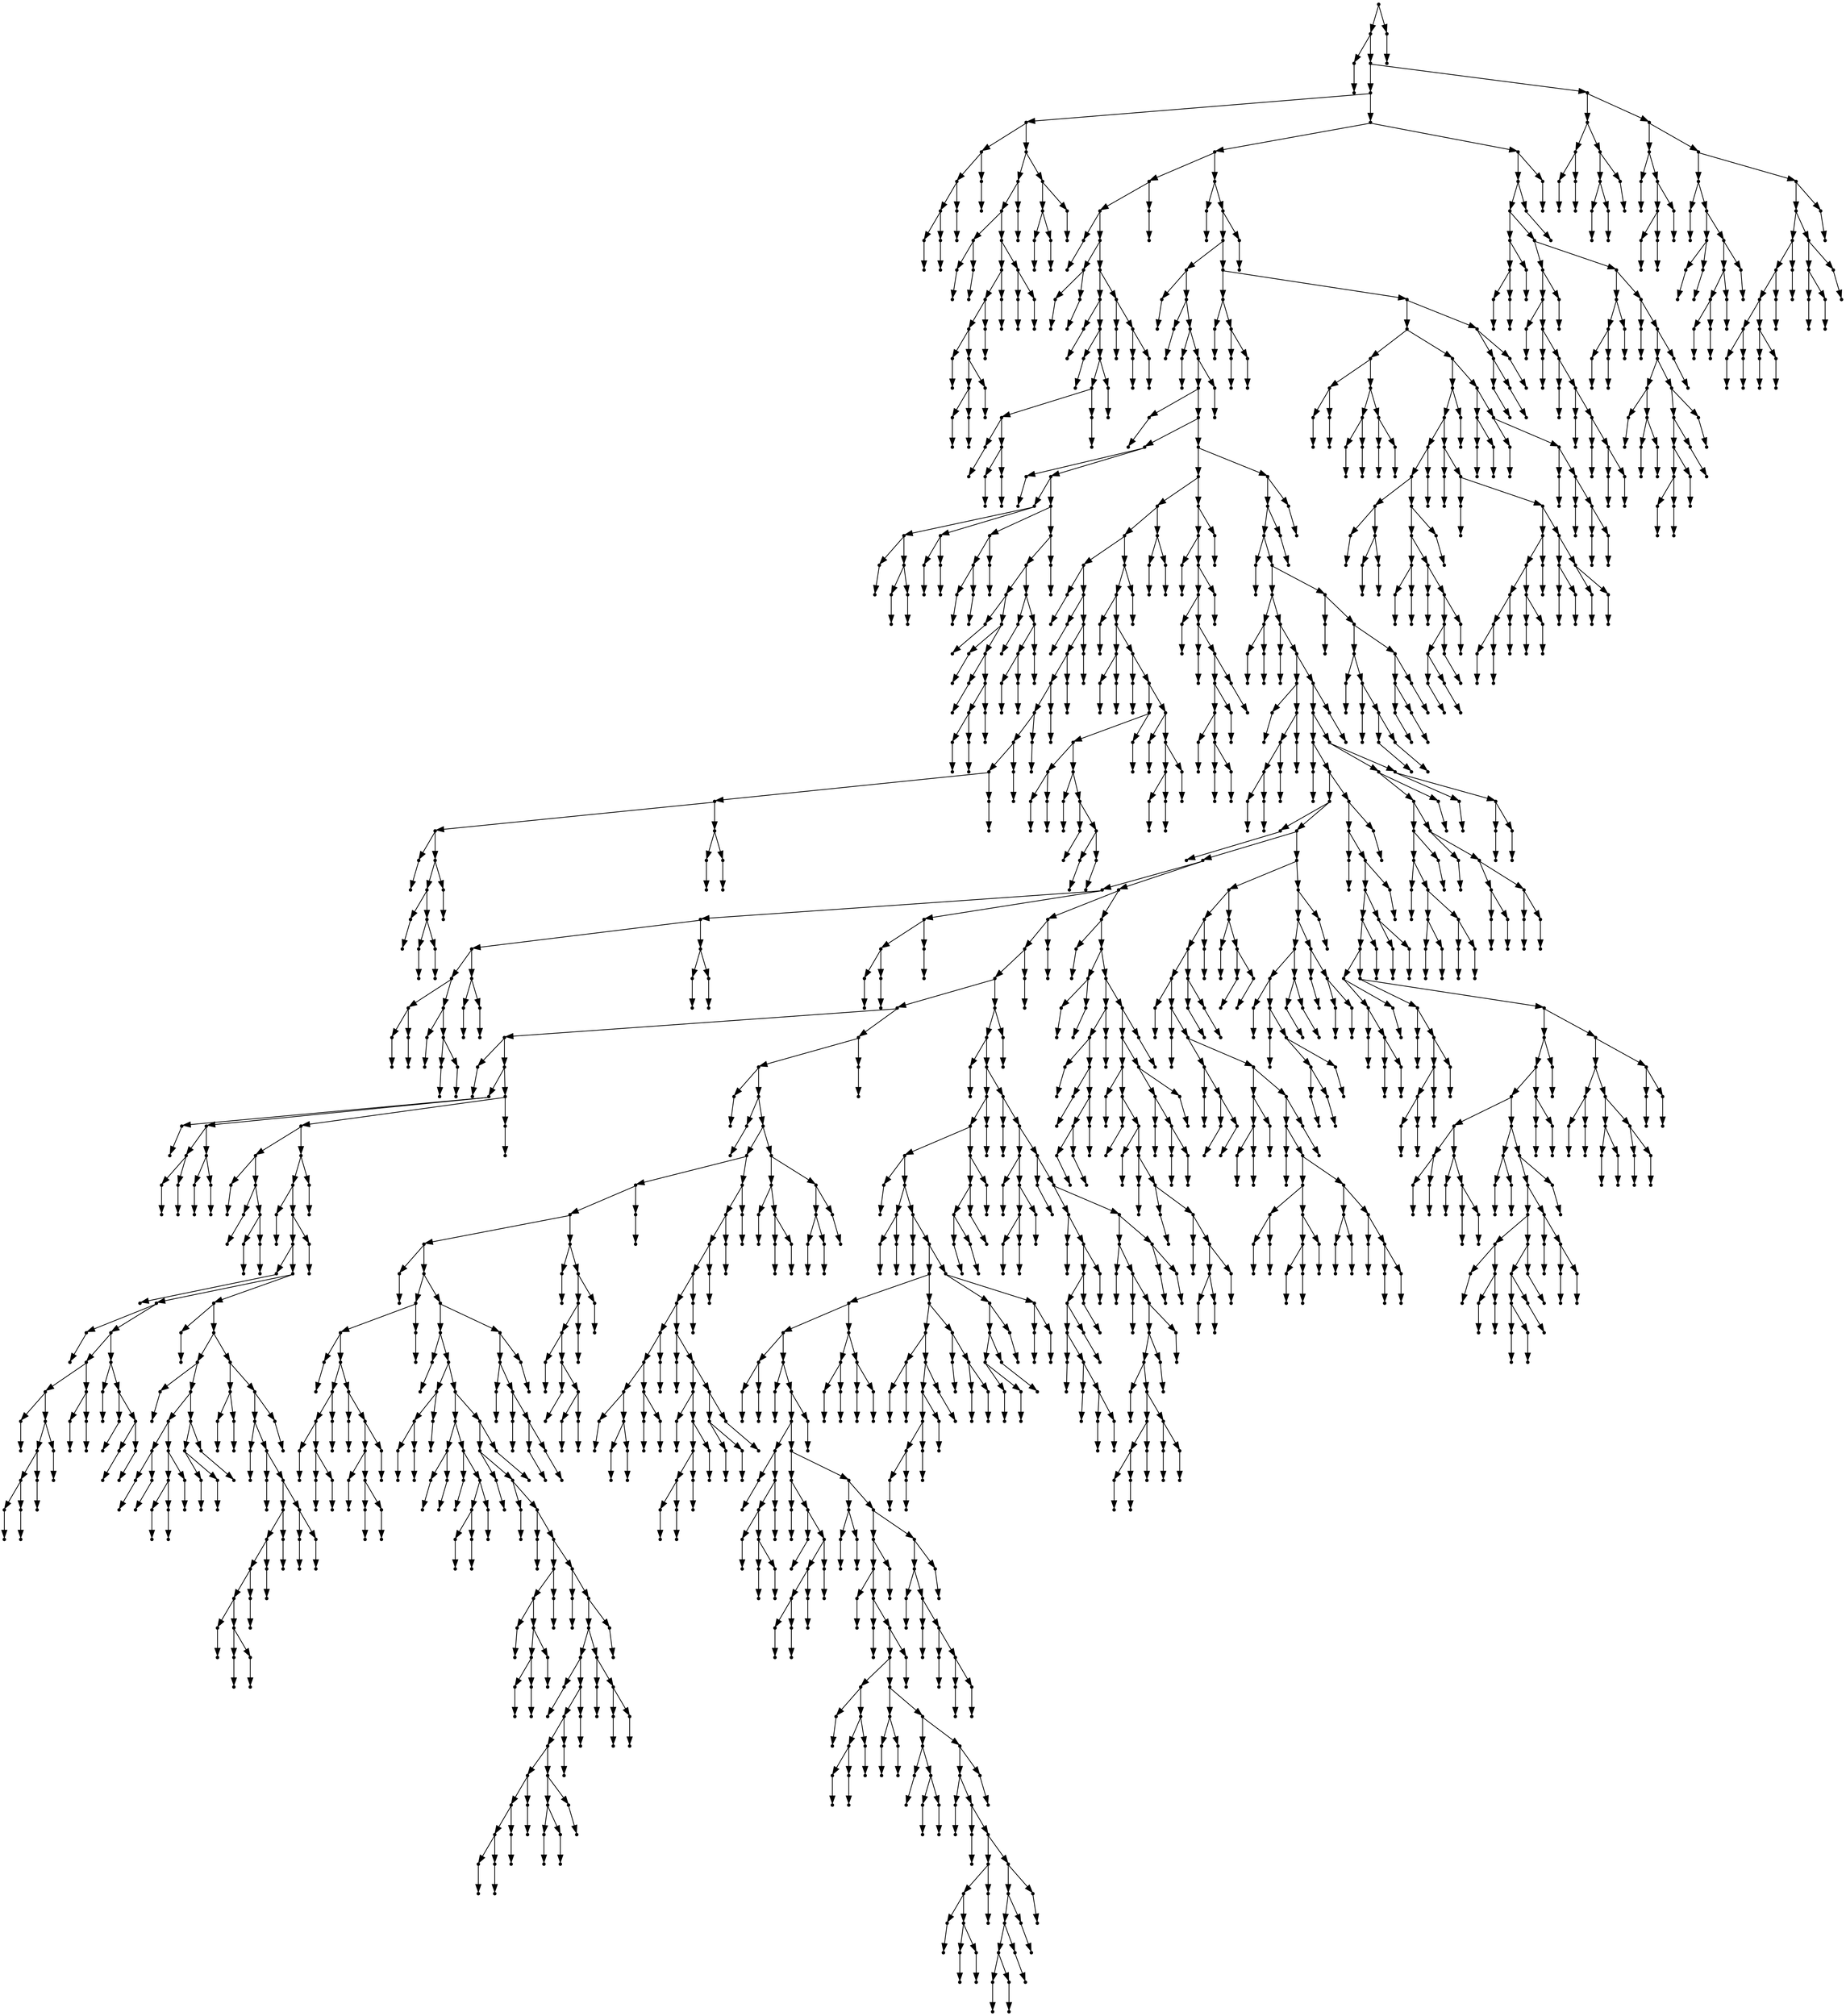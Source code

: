 digraph {
  1789 [shape=point];
  1786 [shape=point];
  1 [shape=point];
  0 [shape=point];
  1785 [shape=point];
  1707 [shape=point];
  54 [shape=point];
  12 [shape=point];
  9 [shape=point];
  6 [shape=point];
  3 [shape=point];
  2 [shape=point];
  5 [shape=point];
  4 [shape=point];
  8 [shape=point];
  7 [shape=point];
  11 [shape=point];
  10 [shape=point];
  53 [shape=point];
  44 [shape=point];
  41 [shape=point];
  17 [shape=point];
  14 [shape=point];
  13 [shape=point];
  16 [shape=point];
  15 [shape=point];
  40 [shape=point];
  34 [shape=point];
  31 [shape=point];
  28 [shape=point];
  19 [shape=point];
  18 [shape=point];
  27 [shape=point];
  24 [shape=point];
  21 [shape=point];
  20 [shape=point];
  23 [shape=point];
  22 [shape=point];
  26 [shape=point];
  25 [shape=point];
  30 [shape=point];
  29 [shape=point];
  33 [shape=point];
  32 [shape=point];
  39 [shape=point];
  36 [shape=point];
  35 [shape=point];
  38 [shape=point];
  37 [shape=point];
  43 [shape=point];
  42 [shape=point];
  52 [shape=point];
  49 [shape=point];
  46 [shape=point];
  45 [shape=point];
  48 [shape=point];
  47 [shape=point];
  51 [shape=point];
  50 [shape=point];
  1706 [shape=point];
  1628 [shape=point];
  95 [shape=point];
  92 [shape=point];
  56 [shape=point];
  55 [shape=point];
  91 [shape=point];
  61 [shape=point];
  58 [shape=point];
  57 [shape=point];
  60 [shape=point];
  59 [shape=point];
  90 [shape=point];
  81 [shape=point];
  63 [shape=point];
  62 [shape=point];
  80 [shape=point];
  65 [shape=point];
  64 [shape=point];
  79 [shape=point];
  76 [shape=point];
  73 [shape=point];
  67 [shape=point];
  66 [shape=point];
  72 [shape=point];
  69 [shape=point];
  68 [shape=point];
  71 [shape=point];
  70 [shape=point];
  75 [shape=point];
  74 [shape=point];
  78 [shape=point];
  77 [shape=point];
  89 [shape=point];
  83 [shape=point];
  82 [shape=point];
  88 [shape=point];
  85 [shape=point];
  84 [shape=point];
  87 [shape=point];
  86 [shape=point];
  94 [shape=point];
  93 [shape=point];
  1627 [shape=point];
  97 [shape=point];
  96 [shape=point];
  1626 [shape=point];
  1623 [shape=point];
  1491 [shape=point];
  99 [shape=point];
  98 [shape=point];
  1490 [shape=point];
  101 [shape=point];
  100 [shape=point];
  1489 [shape=point];
  103 [shape=point];
  102 [shape=point];
  1488 [shape=point];
  1485 [shape=point];
  105 [shape=point];
  104 [shape=point];
  1484 [shape=point];
  164 [shape=point];
  107 [shape=point];
  106 [shape=point];
  163 [shape=point];
  121 [shape=point];
  115 [shape=point];
  109 [shape=point];
  108 [shape=point];
  114 [shape=point];
  111 [shape=point];
  110 [shape=point];
  113 [shape=point];
  112 [shape=point];
  120 [shape=point];
  117 [shape=point];
  116 [shape=point];
  119 [shape=point];
  118 [shape=point];
  162 [shape=point];
  129 [shape=point];
  126 [shape=point];
  123 [shape=point];
  122 [shape=point];
  125 [shape=point];
  124 [shape=point];
  128 [shape=point];
  127 [shape=point];
  161 [shape=point];
  158 [shape=point];
  146 [shape=point];
  131 [shape=point];
  130 [shape=point];
  145 [shape=point];
  133 [shape=point];
  132 [shape=point];
  144 [shape=point];
  135 [shape=point];
  134 [shape=point];
  143 [shape=point];
  140 [shape=point];
  137 [shape=point];
  136 [shape=point];
  139 [shape=point];
  138 [shape=point];
  142 [shape=point];
  141 [shape=point];
  157 [shape=point];
  148 [shape=point];
  147 [shape=point];
  156 [shape=point];
  153 [shape=point];
  150 [shape=point];
  149 [shape=point];
  152 [shape=point];
  151 [shape=point];
  155 [shape=point];
  154 [shape=point];
  160 [shape=point];
  159 [shape=point];
  1483 [shape=point];
  292 [shape=point];
  262 [shape=point];
  256 [shape=point];
  208 [shape=point];
  166 [shape=point];
  165 [shape=point];
  207 [shape=point];
  168 [shape=point];
  167 [shape=point];
  206 [shape=point];
  203 [shape=point];
  200 [shape=point];
  197 [shape=point];
  194 [shape=point];
  191 [shape=point];
  188 [shape=point];
  182 [shape=point];
  170 [shape=point];
  169 [shape=point];
  181 [shape=point];
  178 [shape=point];
  172 [shape=point];
  171 [shape=point];
  177 [shape=point];
  174 [shape=point];
  173 [shape=point];
  176 [shape=point];
  175 [shape=point];
  180 [shape=point];
  179 [shape=point];
  187 [shape=point];
  184 [shape=point];
  183 [shape=point];
  186 [shape=point];
  185 [shape=point];
  190 [shape=point];
  189 [shape=point];
  193 [shape=point];
  192 [shape=point];
  196 [shape=point];
  195 [shape=point];
  199 [shape=point];
  198 [shape=point];
  202 [shape=point];
  201 [shape=point];
  205 [shape=point];
  204 [shape=point];
  255 [shape=point];
  252 [shape=point];
  210 [shape=point];
  209 [shape=point];
  251 [shape=point];
  215 [shape=point];
  212 [shape=point];
  211 [shape=point];
  214 [shape=point];
  213 [shape=point];
  250 [shape=point];
  217 [shape=point];
  216 [shape=point];
  249 [shape=point];
  237 [shape=point];
  234 [shape=point];
  222 [shape=point];
  219 [shape=point];
  218 [shape=point];
  221 [shape=point];
  220 [shape=point];
  233 [shape=point];
  224 [shape=point];
  223 [shape=point];
  232 [shape=point];
  226 [shape=point];
  225 [shape=point];
  231 [shape=point];
  228 [shape=point];
  227 [shape=point];
  230 [shape=point];
  229 [shape=point];
  236 [shape=point];
  235 [shape=point];
  248 [shape=point];
  239 [shape=point];
  238 [shape=point];
  247 [shape=point];
  244 [shape=point];
  241 [shape=point];
  240 [shape=point];
  243 [shape=point];
  242 [shape=point];
  246 [shape=point];
  245 [shape=point];
  254 [shape=point];
  253 [shape=point];
  261 [shape=point];
  258 [shape=point];
  257 [shape=point];
  260 [shape=point];
  259 [shape=point];
  291 [shape=point];
  288 [shape=point];
  264 [shape=point];
  263 [shape=point];
  287 [shape=point];
  284 [shape=point];
  266 [shape=point];
  265 [shape=point];
  283 [shape=point];
  268 [shape=point];
  267 [shape=point];
  282 [shape=point];
  279 [shape=point];
  276 [shape=point];
  270 [shape=point];
  269 [shape=point];
  275 [shape=point];
  272 [shape=point];
  271 [shape=point];
  274 [shape=point];
  273 [shape=point];
  278 [shape=point];
  277 [shape=point];
  281 [shape=point];
  280 [shape=point];
  286 [shape=point];
  285 [shape=point];
  290 [shape=point];
  289 [shape=point];
  1482 [shape=point];
  1479 [shape=point];
  1476 [shape=point];
  294 [shape=point];
  293 [shape=point];
  1475 [shape=point];
  1451 [shape=point];
  299 [shape=point];
  296 [shape=point];
  295 [shape=point];
  298 [shape=point];
  297 [shape=point];
  1450 [shape=point];
  301 [shape=point];
  300 [shape=point];
  1449 [shape=point];
  315 [shape=point];
  303 [shape=point];
  302 [shape=point];
  314 [shape=point];
  311 [shape=point];
  308 [shape=point];
  305 [shape=point];
  304 [shape=point];
  307 [shape=point];
  306 [shape=point];
  310 [shape=point];
  309 [shape=point];
  313 [shape=point];
  312 [shape=point];
  1448 [shape=point];
  1445 [shape=point];
  1400 [shape=point];
  317 [shape=point];
  316 [shape=point];
  1399 [shape=point];
  1267 [shape=point];
  319 [shape=point];
  318 [shape=point];
  1266 [shape=point];
  1155 [shape=point];
  354 [shape=point];
  345 [shape=point];
  339 [shape=point];
  333 [shape=point];
  324 [shape=point];
  321 [shape=point];
  320 [shape=point];
  323 [shape=point];
  322 [shape=point];
  332 [shape=point];
  326 [shape=point];
  325 [shape=point];
  331 [shape=point];
  328 [shape=point];
  327 [shape=point];
  330 [shape=point];
  329 [shape=point];
  338 [shape=point];
  335 [shape=point];
  334 [shape=point];
  337 [shape=point];
  336 [shape=point];
  344 [shape=point];
  341 [shape=point];
  340 [shape=point];
  343 [shape=point];
  342 [shape=point];
  353 [shape=point];
  350 [shape=point];
  347 [shape=point];
  346 [shape=point];
  349 [shape=point];
  348 [shape=point];
  352 [shape=point];
  351 [shape=point];
  1154 [shape=point];
  1085 [shape=point];
  1082 [shape=point];
  1079 [shape=point];
  764 [shape=point];
  503 [shape=point];
  356 [shape=point];
  355 [shape=point];
  502 [shape=point];
  370 [shape=point];
  358 [shape=point];
  357 [shape=point];
  369 [shape=point];
  363 [shape=point];
  360 [shape=point];
  359 [shape=point];
  362 [shape=point];
  361 [shape=point];
  368 [shape=point];
  365 [shape=point];
  364 [shape=point];
  367 [shape=point];
  366 [shape=point];
  501 [shape=point];
  498 [shape=point];
  381 [shape=point];
  372 [shape=point];
  371 [shape=point];
  380 [shape=point];
  374 [shape=point];
  373 [shape=point];
  379 [shape=point];
  376 [shape=point];
  375 [shape=point];
  378 [shape=point];
  377 [shape=point];
  497 [shape=point];
  494 [shape=point];
  383 [shape=point];
  382 [shape=point];
  493 [shape=point];
  490 [shape=point];
  385 [shape=point];
  384 [shape=point];
  489 [shape=point];
  420 [shape=point];
  387 [shape=point];
  386 [shape=point];
  419 [shape=point];
  407 [shape=point];
  401 [shape=point];
  389 [shape=point];
  388 [shape=point];
  400 [shape=point];
  397 [shape=point];
  394 [shape=point];
  391 [shape=point];
  390 [shape=point];
  393 [shape=point];
  392 [shape=point];
  396 [shape=point];
  395 [shape=point];
  399 [shape=point];
  398 [shape=point];
  406 [shape=point];
  403 [shape=point];
  402 [shape=point];
  405 [shape=point];
  404 [shape=point];
  418 [shape=point];
  409 [shape=point];
  408 [shape=point];
  417 [shape=point];
  411 [shape=point];
  410 [shape=point];
  416 [shape=point];
  413 [shape=point];
  412 [shape=point];
  415 [shape=point];
  414 [shape=point];
  488 [shape=point];
  422 [shape=point];
  421 [shape=point];
  487 [shape=point];
  448 [shape=point];
  424 [shape=point];
  423 [shape=point];
  447 [shape=point];
  438 [shape=point];
  429 [shape=point];
  426 [shape=point];
  425 [shape=point];
  428 [shape=point];
  427 [shape=point];
  437 [shape=point];
  434 [shape=point];
  431 [shape=point];
  430 [shape=point];
  433 [shape=point];
  432 [shape=point];
  436 [shape=point];
  435 [shape=point];
  446 [shape=point];
  443 [shape=point];
  440 [shape=point];
  439 [shape=point];
  442 [shape=point];
  441 [shape=point];
  445 [shape=point];
  444 [shape=point];
  486 [shape=point];
  453 [shape=point];
  450 [shape=point];
  449 [shape=point];
  452 [shape=point];
  451 [shape=point];
  485 [shape=point];
  482 [shape=point];
  455 [shape=point];
  454 [shape=point];
  481 [shape=point];
  457 [shape=point];
  456 [shape=point];
  480 [shape=point];
  474 [shape=point];
  471 [shape=point];
  468 [shape=point];
  465 [shape=point];
  459 [shape=point];
  458 [shape=point];
  464 [shape=point];
  461 [shape=point];
  460 [shape=point];
  463 [shape=point];
  462 [shape=point];
  467 [shape=point];
  466 [shape=point];
  470 [shape=point];
  469 [shape=point];
  473 [shape=point];
  472 [shape=point];
  479 [shape=point];
  476 [shape=point];
  475 [shape=point];
  478 [shape=point];
  477 [shape=point];
  484 [shape=point];
  483 [shape=point];
  492 [shape=point];
  491 [shape=point];
  496 [shape=point];
  495 [shape=point];
  500 [shape=point];
  499 [shape=point];
  763 [shape=point];
  760 [shape=point];
  505 [shape=point];
  504 [shape=point];
  759 [shape=point];
  507 [shape=point];
  506 [shape=point];
  758 [shape=point];
  740 [shape=point];
  683 [shape=point];
  680 [shape=point];
  659 [shape=point];
  509 [shape=point];
  508 [shape=point];
  658 [shape=point];
  541 [shape=point];
  538 [shape=point];
  511 [shape=point];
  510 [shape=point];
  537 [shape=point];
  522 [shape=point];
  519 [shape=point];
  513 [shape=point];
  512 [shape=point];
  518 [shape=point];
  515 [shape=point];
  514 [shape=point];
  517 [shape=point];
  516 [shape=point];
  521 [shape=point];
  520 [shape=point];
  536 [shape=point];
  524 [shape=point];
  523 [shape=point];
  535 [shape=point];
  532 [shape=point];
  526 [shape=point];
  525 [shape=point];
  531 [shape=point];
  528 [shape=point];
  527 [shape=point];
  530 [shape=point];
  529 [shape=point];
  534 [shape=point];
  533 [shape=point];
  540 [shape=point];
  539 [shape=point];
  657 [shape=point];
  642 [shape=point];
  543 [shape=point];
  542 [shape=point];
  641 [shape=point];
  551 [shape=point];
  548 [shape=point];
  545 [shape=point];
  544 [shape=point];
  547 [shape=point];
  546 [shape=point];
  550 [shape=point];
  549 [shape=point];
  640 [shape=point];
  568 [shape=point];
  556 [shape=point];
  553 [shape=point];
  552 [shape=point];
  555 [shape=point];
  554 [shape=point];
  567 [shape=point];
  558 [shape=point];
  557 [shape=point];
  566 [shape=point];
  563 [shape=point];
  560 [shape=point];
  559 [shape=point];
  562 [shape=point];
  561 [shape=point];
  565 [shape=point];
  564 [shape=point];
  639 [shape=point];
  636 [shape=point];
  570 [shape=point];
  569 [shape=point];
  635 [shape=point];
  572 [shape=point];
  571 [shape=point];
  634 [shape=point];
  574 [shape=point];
  573 [shape=point];
  633 [shape=point];
  588 [shape=point];
  585 [shape=point];
  576 [shape=point];
  575 [shape=point];
  584 [shape=point];
  581 [shape=point];
  578 [shape=point];
  577 [shape=point];
  580 [shape=point];
  579 [shape=point];
  583 [shape=point];
  582 [shape=point];
  587 [shape=point];
  586 [shape=point];
  632 [shape=point];
  590 [shape=point];
  589 [shape=point];
  631 [shape=point];
  628 [shape=point];
  619 [shape=point];
  592 [shape=point];
  591 [shape=point];
  618 [shape=point];
  615 [shape=point];
  612 [shape=point];
  603 [shape=point];
  600 [shape=point];
  597 [shape=point];
  594 [shape=point];
  593 [shape=point];
  596 [shape=point];
  595 [shape=point];
  599 [shape=point];
  598 [shape=point];
  602 [shape=point];
  601 [shape=point];
  611 [shape=point];
  608 [shape=point];
  605 [shape=point];
  604 [shape=point];
  607 [shape=point];
  606 [shape=point];
  610 [shape=point];
  609 [shape=point];
  614 [shape=point];
  613 [shape=point];
  617 [shape=point];
  616 [shape=point];
  627 [shape=point];
  621 [shape=point];
  620 [shape=point];
  626 [shape=point];
  623 [shape=point];
  622 [shape=point];
  625 [shape=point];
  624 [shape=point];
  630 [shape=point];
  629 [shape=point];
  638 [shape=point];
  637 [shape=point];
  656 [shape=point];
  653 [shape=point];
  644 [shape=point];
  643 [shape=point];
  652 [shape=point];
  646 [shape=point];
  645 [shape=point];
  651 [shape=point];
  648 [shape=point];
  647 [shape=point];
  650 [shape=point];
  649 [shape=point];
  655 [shape=point];
  654 [shape=point];
  679 [shape=point];
  661 [shape=point];
  660 [shape=point];
  678 [shape=point];
  675 [shape=point];
  672 [shape=point];
  663 [shape=point];
  662 [shape=point];
  671 [shape=point];
  665 [shape=point];
  664 [shape=point];
  670 [shape=point];
  667 [shape=point];
  666 [shape=point];
  669 [shape=point];
  668 [shape=point];
  674 [shape=point];
  673 [shape=point];
  677 [shape=point];
  676 [shape=point];
  682 [shape=point];
  681 [shape=point];
  739 [shape=point];
  736 [shape=point];
  733 [shape=point];
  730 [shape=point];
  727 [shape=point];
  700 [shape=point];
  697 [shape=point];
  691 [shape=point];
  685 [shape=point];
  684 [shape=point];
  690 [shape=point];
  687 [shape=point];
  686 [shape=point];
  689 [shape=point];
  688 [shape=point];
  696 [shape=point];
  693 [shape=point];
  692 [shape=point];
  695 [shape=point];
  694 [shape=point];
  699 [shape=point];
  698 [shape=point];
  726 [shape=point];
  702 [shape=point];
  701 [shape=point];
  725 [shape=point];
  716 [shape=point];
  704 [shape=point];
  703 [shape=point];
  715 [shape=point];
  712 [shape=point];
  709 [shape=point];
  706 [shape=point];
  705 [shape=point];
  708 [shape=point];
  707 [shape=point];
  711 [shape=point];
  710 [shape=point];
  714 [shape=point];
  713 [shape=point];
  724 [shape=point];
  721 [shape=point];
  718 [shape=point];
  717 [shape=point];
  720 [shape=point];
  719 [shape=point];
  723 [shape=point];
  722 [shape=point];
  729 [shape=point];
  728 [shape=point];
  732 [shape=point];
  731 [shape=point];
  735 [shape=point];
  734 [shape=point];
  738 [shape=point];
  737 [shape=point];
  757 [shape=point];
  748 [shape=point];
  742 [shape=point];
  741 [shape=point];
  747 [shape=point];
  744 [shape=point];
  743 [shape=point];
  746 [shape=point];
  745 [shape=point];
  756 [shape=point];
  753 [shape=point];
  750 [shape=point];
  749 [shape=point];
  752 [shape=point];
  751 [shape=point];
  755 [shape=point];
  754 [shape=point];
  762 [shape=point];
  761 [shape=point];
  1078 [shape=point];
  1075 [shape=point];
  766 [shape=point];
  765 [shape=point];
  1074 [shape=point];
  996 [shape=point];
  993 [shape=point];
  981 [shape=point];
  768 [shape=point];
  767 [shape=point];
  980 [shape=point];
  773 [shape=point];
  770 [shape=point];
  769 [shape=point];
  772 [shape=point];
  771 [shape=point];
  979 [shape=point];
  775 [shape=point];
  774 [shape=point];
  978 [shape=point];
  960 [shape=point];
  930 [shape=point];
  918 [shape=point];
  780 [shape=point];
  777 [shape=point];
  776 [shape=point];
  779 [shape=point];
  778 [shape=point];
  917 [shape=point];
  782 [shape=point];
  781 [shape=point];
  916 [shape=point];
  913 [shape=point];
  796 [shape=point];
  784 [shape=point];
  783 [shape=point];
  795 [shape=point];
  792 [shape=point];
  786 [shape=point];
  785 [shape=point];
  791 [shape=point];
  788 [shape=point];
  787 [shape=point];
  790 [shape=point];
  789 [shape=point];
  794 [shape=point];
  793 [shape=point];
  912 [shape=point];
  813 [shape=point];
  798 [shape=point];
  797 [shape=point];
  812 [shape=point];
  800 [shape=point];
  799 [shape=point];
  811 [shape=point];
  808 [shape=point];
  805 [shape=point];
  802 [shape=point];
  801 [shape=point];
  804 [shape=point];
  803 [shape=point];
  807 [shape=point];
  806 [shape=point];
  810 [shape=point];
  809 [shape=point];
  911 [shape=point];
  818 [shape=point];
  815 [shape=point];
  814 [shape=point];
  817 [shape=point];
  816 [shape=point];
  910 [shape=point];
  892 [shape=point];
  889 [shape=point];
  820 [shape=point];
  819 [shape=point];
  888 [shape=point];
  822 [shape=point];
  821 [shape=point];
  887 [shape=point];
  884 [shape=point];
  833 [shape=point];
  824 [shape=point];
  823 [shape=point];
  832 [shape=point];
  829 [shape=point];
  826 [shape=point];
  825 [shape=point];
  828 [shape=point];
  827 [shape=point];
  831 [shape=point];
  830 [shape=point];
  883 [shape=point];
  838 [shape=point];
  835 [shape=point];
  834 [shape=point];
  837 [shape=point];
  836 [shape=point];
  882 [shape=point];
  846 [shape=point];
  840 [shape=point];
  839 [shape=point];
  845 [shape=point];
  842 [shape=point];
  841 [shape=point];
  844 [shape=point];
  843 [shape=point];
  881 [shape=point];
  878 [shape=point];
  848 [shape=point];
  847 [shape=point];
  877 [shape=point];
  850 [shape=point];
  849 [shape=point];
  876 [shape=point];
  861 [shape=point];
  858 [shape=point];
  852 [shape=point];
  851 [shape=point];
  857 [shape=point];
  854 [shape=point];
  853 [shape=point];
  856 [shape=point];
  855 [shape=point];
  860 [shape=point];
  859 [shape=point];
  875 [shape=point];
  872 [shape=point];
  869 [shape=point];
  866 [shape=point];
  863 [shape=point];
  862 [shape=point];
  865 [shape=point];
  864 [shape=point];
  868 [shape=point];
  867 [shape=point];
  871 [shape=point];
  870 [shape=point];
  874 [shape=point];
  873 [shape=point];
  880 [shape=point];
  879 [shape=point];
  886 [shape=point];
  885 [shape=point];
  891 [shape=point];
  890 [shape=point];
  909 [shape=point];
  906 [shape=point];
  894 [shape=point];
  893 [shape=point];
  905 [shape=point];
  896 [shape=point];
  895 [shape=point];
  904 [shape=point];
  898 [shape=point];
  897 [shape=point];
  903 [shape=point];
  900 [shape=point];
  899 [shape=point];
  902 [shape=point];
  901 [shape=point];
  908 [shape=point];
  907 [shape=point];
  915 [shape=point];
  914 [shape=point];
  929 [shape=point];
  923 [shape=point];
  920 [shape=point];
  919 [shape=point];
  922 [shape=point];
  921 [shape=point];
  928 [shape=point];
  925 [shape=point];
  924 [shape=point];
  927 [shape=point];
  926 [shape=point];
  959 [shape=point];
  950 [shape=point];
  935 [shape=point];
  932 [shape=point];
  931 [shape=point];
  934 [shape=point];
  933 [shape=point];
  949 [shape=point];
  946 [shape=point];
  943 [shape=point];
  940 [shape=point];
  937 [shape=point];
  936 [shape=point];
  939 [shape=point];
  938 [shape=point];
  942 [shape=point];
  941 [shape=point];
  945 [shape=point];
  944 [shape=point];
  948 [shape=point];
  947 [shape=point];
  958 [shape=point];
  952 [shape=point];
  951 [shape=point];
  957 [shape=point];
  954 [shape=point];
  953 [shape=point];
  956 [shape=point];
  955 [shape=point];
  977 [shape=point];
  971 [shape=point];
  968 [shape=point];
  965 [shape=point];
  962 [shape=point];
  961 [shape=point];
  964 [shape=point];
  963 [shape=point];
  967 [shape=point];
  966 [shape=point];
  970 [shape=point];
  969 [shape=point];
  976 [shape=point];
  973 [shape=point];
  972 [shape=point];
  975 [shape=point];
  974 [shape=point];
  992 [shape=point];
  989 [shape=point];
  986 [shape=point];
  983 [shape=point];
  982 [shape=point];
  985 [shape=point];
  984 [shape=point];
  988 [shape=point];
  987 [shape=point];
  991 [shape=point];
  990 [shape=point];
  995 [shape=point];
  994 [shape=point];
  1073 [shape=point];
  998 [shape=point];
  997 [shape=point];
  1072 [shape=point];
  1009 [shape=point];
  1000 [shape=point];
  999 [shape=point];
  1008 [shape=point];
  1005 [shape=point];
  1002 [shape=point];
  1001 [shape=point];
  1004 [shape=point];
  1003 [shape=point];
  1007 [shape=point];
  1006 [shape=point];
  1071 [shape=point];
  1011 [shape=point];
  1010 [shape=point];
  1070 [shape=point];
  1034 [shape=point];
  1013 [shape=point];
  1012 [shape=point];
  1033 [shape=point];
  1030 [shape=point];
  1027 [shape=point];
  1024 [shape=point];
  1015 [shape=point];
  1014 [shape=point];
  1023 [shape=point];
  1017 [shape=point];
  1016 [shape=point];
  1022 [shape=point];
  1019 [shape=point];
  1018 [shape=point];
  1021 [shape=point];
  1020 [shape=point];
  1026 [shape=point];
  1025 [shape=point];
  1029 [shape=point];
  1028 [shape=point];
  1032 [shape=point];
  1031 [shape=point];
  1069 [shape=point];
  1063 [shape=point];
  1036 [shape=point];
  1035 [shape=point];
  1062 [shape=point];
  1038 [shape=point];
  1037 [shape=point];
  1061 [shape=point];
  1058 [shape=point];
  1055 [shape=point];
  1040 [shape=point];
  1039 [shape=point];
  1054 [shape=point];
  1048 [shape=point];
  1045 [shape=point];
  1042 [shape=point];
  1041 [shape=point];
  1044 [shape=point];
  1043 [shape=point];
  1047 [shape=point];
  1046 [shape=point];
  1053 [shape=point];
  1050 [shape=point];
  1049 [shape=point];
  1052 [shape=point];
  1051 [shape=point];
  1057 [shape=point];
  1056 [shape=point];
  1060 [shape=point];
  1059 [shape=point];
  1068 [shape=point];
  1065 [shape=point];
  1064 [shape=point];
  1067 [shape=point];
  1066 [shape=point];
  1077 [shape=point];
  1076 [shape=point];
  1081 [shape=point];
  1080 [shape=point];
  1084 [shape=point];
  1083 [shape=point];
  1153 [shape=point];
  1087 [shape=point];
  1086 [shape=point];
  1152 [shape=point];
  1092 [shape=point];
  1089 [shape=point];
  1088 [shape=point];
  1091 [shape=point];
  1090 [shape=point];
  1151 [shape=point];
  1109 [shape=point];
  1106 [shape=point];
  1094 [shape=point];
  1093 [shape=point];
  1105 [shape=point];
  1096 [shape=point];
  1095 [shape=point];
  1104 [shape=point];
  1101 [shape=point];
  1098 [shape=point];
  1097 [shape=point];
  1100 [shape=point];
  1099 [shape=point];
  1103 [shape=point];
  1102 [shape=point];
  1108 [shape=point];
  1107 [shape=point];
  1150 [shape=point];
  1147 [shape=point];
  1135 [shape=point];
  1111 [shape=point];
  1110 [shape=point];
  1134 [shape=point];
  1113 [shape=point];
  1112 [shape=point];
  1133 [shape=point];
  1115 [shape=point];
  1114 [shape=point];
  1132 [shape=point];
  1117 [shape=point];
  1116 [shape=point];
  1131 [shape=point];
  1119 [shape=point];
  1118 [shape=point];
  1130 [shape=point];
  1121 [shape=point];
  1120 [shape=point];
  1129 [shape=point];
  1126 [shape=point];
  1123 [shape=point];
  1122 [shape=point];
  1125 [shape=point];
  1124 [shape=point];
  1128 [shape=point];
  1127 [shape=point];
  1146 [shape=point];
  1143 [shape=point];
  1137 [shape=point];
  1136 [shape=point];
  1142 [shape=point];
  1139 [shape=point];
  1138 [shape=point];
  1141 [shape=point];
  1140 [shape=point];
  1145 [shape=point];
  1144 [shape=point];
  1149 [shape=point];
  1148 [shape=point];
  1265 [shape=point];
  1232 [shape=point];
  1223 [shape=point];
  1220 [shape=point];
  1214 [shape=point];
  1157 [shape=point];
  1156 [shape=point];
  1213 [shape=point];
  1159 [shape=point];
  1158 [shape=point];
  1212 [shape=point];
  1167 [shape=point];
  1161 [shape=point];
  1160 [shape=point];
  1166 [shape=point];
  1163 [shape=point];
  1162 [shape=point];
  1165 [shape=point];
  1164 [shape=point];
  1211 [shape=point];
  1175 [shape=point];
  1172 [shape=point];
  1169 [shape=point];
  1168 [shape=point];
  1171 [shape=point];
  1170 [shape=point];
  1174 [shape=point];
  1173 [shape=point];
  1210 [shape=point];
  1207 [shape=point];
  1177 [shape=point];
  1176 [shape=point];
  1206 [shape=point];
  1191 [shape=point];
  1182 [shape=point];
  1179 [shape=point];
  1178 [shape=point];
  1181 [shape=point];
  1180 [shape=point];
  1190 [shape=point];
  1187 [shape=point];
  1184 [shape=point];
  1183 [shape=point];
  1186 [shape=point];
  1185 [shape=point];
  1189 [shape=point];
  1188 [shape=point];
  1205 [shape=point];
  1196 [shape=point];
  1193 [shape=point];
  1192 [shape=point];
  1195 [shape=point];
  1194 [shape=point];
  1204 [shape=point];
  1198 [shape=point];
  1197 [shape=point];
  1203 [shape=point];
  1200 [shape=point];
  1199 [shape=point];
  1202 [shape=point];
  1201 [shape=point];
  1209 [shape=point];
  1208 [shape=point];
  1219 [shape=point];
  1216 [shape=point];
  1215 [shape=point];
  1218 [shape=point];
  1217 [shape=point];
  1222 [shape=point];
  1221 [shape=point];
  1231 [shape=point];
  1225 [shape=point];
  1224 [shape=point];
  1230 [shape=point];
  1227 [shape=point];
  1226 [shape=point];
  1229 [shape=point];
  1228 [shape=point];
  1264 [shape=point];
  1261 [shape=point];
  1252 [shape=point];
  1246 [shape=point];
  1234 [shape=point];
  1233 [shape=point];
  1245 [shape=point];
  1236 [shape=point];
  1235 [shape=point];
  1244 [shape=point];
  1241 [shape=point];
  1238 [shape=point];
  1237 [shape=point];
  1240 [shape=point];
  1239 [shape=point];
  1243 [shape=point];
  1242 [shape=point];
  1251 [shape=point];
  1248 [shape=point];
  1247 [shape=point];
  1250 [shape=point];
  1249 [shape=point];
  1260 [shape=point];
  1254 [shape=point];
  1253 [shape=point];
  1259 [shape=point];
  1256 [shape=point];
  1255 [shape=point];
  1258 [shape=point];
  1257 [shape=point];
  1263 [shape=point];
  1262 [shape=point];
  1398 [shape=point];
  1395 [shape=point];
  1269 [shape=point];
  1268 [shape=point];
  1394 [shape=point];
  1391 [shape=point];
  1385 [shape=point];
  1382 [shape=point];
  1280 [shape=point];
  1277 [shape=point];
  1271 [shape=point];
  1270 [shape=point];
  1276 [shape=point];
  1273 [shape=point];
  1272 [shape=point];
  1275 [shape=point];
  1274 [shape=point];
  1279 [shape=point];
  1278 [shape=point];
  1381 [shape=point];
  1294 [shape=point];
  1282 [shape=point];
  1281 [shape=point];
  1293 [shape=point];
  1290 [shape=point];
  1287 [shape=point];
  1284 [shape=point];
  1283 [shape=point];
  1286 [shape=point];
  1285 [shape=point];
  1289 [shape=point];
  1288 [shape=point];
  1292 [shape=point];
  1291 [shape=point];
  1380 [shape=point];
  1356 [shape=point];
  1353 [shape=point];
  1347 [shape=point];
  1308 [shape=point];
  1299 [shape=point];
  1296 [shape=point];
  1295 [shape=point];
  1298 [shape=point];
  1297 [shape=point];
  1307 [shape=point];
  1301 [shape=point];
  1300 [shape=point];
  1306 [shape=point];
  1303 [shape=point];
  1302 [shape=point];
  1305 [shape=point];
  1304 [shape=point];
  1346 [shape=point];
  1313 [shape=point];
  1310 [shape=point];
  1309 [shape=point];
  1312 [shape=point];
  1311 [shape=point];
  1345 [shape=point];
  1342 [shape=point];
  1333 [shape=point];
  1321 [shape=point];
  1315 [shape=point];
  1314 [shape=point];
  1320 [shape=point];
  1317 [shape=point];
  1316 [shape=point];
  1319 [shape=point];
  1318 [shape=point];
  1332 [shape=point];
  1329 [shape=point];
  1326 [shape=point];
  1323 [shape=point];
  1322 [shape=point];
  1325 [shape=point];
  1324 [shape=point];
  1328 [shape=point];
  1327 [shape=point];
  1331 [shape=point];
  1330 [shape=point];
  1341 [shape=point];
  1335 [shape=point];
  1334 [shape=point];
  1340 [shape=point];
  1337 [shape=point];
  1336 [shape=point];
  1339 [shape=point];
  1338 [shape=point];
  1344 [shape=point];
  1343 [shape=point];
  1352 [shape=point];
  1349 [shape=point];
  1348 [shape=point];
  1351 [shape=point];
  1350 [shape=point];
  1355 [shape=point];
  1354 [shape=point];
  1379 [shape=point];
  1373 [shape=point];
  1361 [shape=point];
  1358 [shape=point];
  1357 [shape=point];
  1360 [shape=point];
  1359 [shape=point];
  1372 [shape=point];
  1366 [shape=point];
  1363 [shape=point];
  1362 [shape=point];
  1365 [shape=point];
  1364 [shape=point];
  1371 [shape=point];
  1368 [shape=point];
  1367 [shape=point];
  1370 [shape=point];
  1369 [shape=point];
  1378 [shape=point];
  1375 [shape=point];
  1374 [shape=point];
  1377 [shape=point];
  1376 [shape=point];
  1384 [shape=point];
  1383 [shape=point];
  1390 [shape=point];
  1387 [shape=point];
  1386 [shape=point];
  1389 [shape=point];
  1388 [shape=point];
  1393 [shape=point];
  1392 [shape=point];
  1397 [shape=point];
  1396 [shape=point];
  1444 [shape=point];
  1435 [shape=point];
  1432 [shape=point];
  1417 [shape=point];
  1414 [shape=point];
  1402 [shape=point];
  1401 [shape=point];
  1413 [shape=point];
  1407 [shape=point];
  1404 [shape=point];
  1403 [shape=point];
  1406 [shape=point];
  1405 [shape=point];
  1412 [shape=point];
  1409 [shape=point];
  1408 [shape=point];
  1411 [shape=point];
  1410 [shape=point];
  1416 [shape=point];
  1415 [shape=point];
  1431 [shape=point];
  1419 [shape=point];
  1418 [shape=point];
  1430 [shape=point];
  1424 [shape=point];
  1421 [shape=point];
  1420 [shape=point];
  1423 [shape=point];
  1422 [shape=point];
  1429 [shape=point];
  1426 [shape=point];
  1425 [shape=point];
  1428 [shape=point];
  1427 [shape=point];
  1434 [shape=point];
  1433 [shape=point];
  1443 [shape=point];
  1437 [shape=point];
  1436 [shape=point];
  1442 [shape=point];
  1439 [shape=point];
  1438 [shape=point];
  1441 [shape=point];
  1440 [shape=point];
  1447 [shape=point];
  1446 [shape=point];
  1474 [shape=point];
  1453 [shape=point];
  1452 [shape=point];
  1473 [shape=point];
  1464 [shape=point];
  1455 [shape=point];
  1454 [shape=point];
  1463 [shape=point];
  1457 [shape=point];
  1456 [shape=point];
  1462 [shape=point];
  1459 [shape=point];
  1458 [shape=point];
  1461 [shape=point];
  1460 [shape=point];
  1472 [shape=point];
  1469 [shape=point];
  1466 [shape=point];
  1465 [shape=point];
  1468 [shape=point];
  1467 [shape=point];
  1471 [shape=point];
  1470 [shape=point];
  1478 [shape=point];
  1477 [shape=point];
  1481 [shape=point];
  1480 [shape=point];
  1487 [shape=point];
  1486 [shape=point];
  1622 [shape=point];
  1499 [shape=point];
  1493 [shape=point];
  1492 [shape=point];
  1498 [shape=point];
  1495 [shape=point];
  1494 [shape=point];
  1497 [shape=point];
  1496 [shape=point];
  1621 [shape=point];
  1612 [shape=point];
  1516 [shape=point];
  1504 [shape=point];
  1501 [shape=point];
  1500 [shape=point];
  1503 [shape=point];
  1502 [shape=point];
  1515 [shape=point];
  1509 [shape=point];
  1506 [shape=point];
  1505 [shape=point];
  1508 [shape=point];
  1507 [shape=point];
  1514 [shape=point];
  1511 [shape=point];
  1510 [shape=point];
  1513 [shape=point];
  1512 [shape=point];
  1611 [shape=point];
  1590 [shape=point];
  1587 [shape=point];
  1551 [shape=point];
  1548 [shape=point];
  1524 [shape=point];
  1518 [shape=point];
  1517 [shape=point];
  1523 [shape=point];
  1520 [shape=point];
  1519 [shape=point];
  1522 [shape=point];
  1521 [shape=point];
  1547 [shape=point];
  1544 [shape=point];
  1529 [shape=point];
  1526 [shape=point];
  1525 [shape=point];
  1528 [shape=point];
  1527 [shape=point];
  1543 [shape=point];
  1531 [shape=point];
  1530 [shape=point];
  1542 [shape=point];
  1539 [shape=point];
  1536 [shape=point];
  1533 [shape=point];
  1532 [shape=point];
  1535 [shape=point];
  1534 [shape=point];
  1538 [shape=point];
  1537 [shape=point];
  1541 [shape=point];
  1540 [shape=point];
  1546 [shape=point];
  1545 [shape=point];
  1550 [shape=point];
  1549 [shape=point];
  1586 [shape=point];
  1553 [shape=point];
  1552 [shape=point];
  1585 [shape=point];
  1555 [shape=point];
  1554 [shape=point];
  1584 [shape=point];
  1572 [shape=point];
  1569 [shape=point];
  1563 [shape=point];
  1560 [shape=point];
  1557 [shape=point];
  1556 [shape=point];
  1559 [shape=point];
  1558 [shape=point];
  1562 [shape=point];
  1561 [shape=point];
  1568 [shape=point];
  1565 [shape=point];
  1564 [shape=point];
  1567 [shape=point];
  1566 [shape=point];
  1571 [shape=point];
  1570 [shape=point];
  1583 [shape=point];
  1577 [shape=point];
  1574 [shape=point];
  1573 [shape=point];
  1576 [shape=point];
  1575 [shape=point];
  1582 [shape=point];
  1579 [shape=point];
  1578 [shape=point];
  1581 [shape=point];
  1580 [shape=point];
  1589 [shape=point];
  1588 [shape=point];
  1610 [shape=point];
  1595 [shape=point];
  1592 [shape=point];
  1591 [shape=point];
  1594 [shape=point];
  1593 [shape=point];
  1609 [shape=point];
  1597 [shape=point];
  1596 [shape=point];
  1608 [shape=point];
  1599 [shape=point];
  1598 [shape=point];
  1607 [shape=point];
  1601 [shape=point];
  1600 [shape=point];
  1606 [shape=point];
  1603 [shape=point];
  1602 [shape=point];
  1605 [shape=point];
  1604 [shape=point];
  1620 [shape=point];
  1617 [shape=point];
  1614 [shape=point];
  1613 [shape=point];
  1616 [shape=point];
  1615 [shape=point];
  1619 [shape=point];
  1618 [shape=point];
  1625 [shape=point];
  1624 [shape=point];
  1705 [shape=point];
  1702 [shape=point];
  1699 [shape=point];
  1636 [shape=point];
  1633 [shape=point];
  1630 [shape=point];
  1629 [shape=point];
  1632 [shape=point];
  1631 [shape=point];
  1635 [shape=point];
  1634 [shape=point];
  1698 [shape=point];
  1659 [shape=point];
  1656 [shape=point];
  1638 [shape=point];
  1637 [shape=point];
  1655 [shape=point];
  1640 [shape=point];
  1639 [shape=point];
  1654 [shape=point];
  1642 [shape=point];
  1641 [shape=point];
  1653 [shape=point];
  1644 [shape=point];
  1643 [shape=point];
  1652 [shape=point];
  1646 [shape=point];
  1645 [shape=point];
  1651 [shape=point];
  1648 [shape=point];
  1647 [shape=point];
  1650 [shape=point];
  1649 [shape=point];
  1658 [shape=point];
  1657 [shape=point];
  1697 [shape=point];
  1667 [shape=point];
  1664 [shape=point];
  1661 [shape=point];
  1660 [shape=point];
  1663 [shape=point];
  1662 [shape=point];
  1666 [shape=point];
  1665 [shape=point];
  1696 [shape=point];
  1669 [shape=point];
  1668 [shape=point];
  1695 [shape=point];
  1692 [shape=point];
  1677 [shape=point];
  1671 [shape=point];
  1670 [shape=point];
  1676 [shape=point];
  1673 [shape=point];
  1672 [shape=point];
  1675 [shape=point];
  1674 [shape=point];
  1691 [shape=point];
  1688 [shape=point];
  1685 [shape=point];
  1682 [shape=point];
  1679 [shape=point];
  1678 [shape=point];
  1681 [shape=point];
  1680 [shape=point];
  1684 [shape=point];
  1683 [shape=point];
  1687 [shape=point];
  1686 [shape=point];
  1690 [shape=point];
  1689 [shape=point];
  1694 [shape=point];
  1693 [shape=point];
  1701 [shape=point];
  1700 [shape=point];
  1704 [shape=point];
  1703 [shape=point];
  1784 [shape=point];
  1721 [shape=point];
  1712 [shape=point];
  1709 [shape=point];
  1708 [shape=point];
  1711 [shape=point];
  1710 [shape=point];
  1720 [shape=point];
  1717 [shape=point];
  1714 [shape=point];
  1713 [shape=point];
  1716 [shape=point];
  1715 [shape=point];
  1719 [shape=point];
  1718 [shape=point];
  1783 [shape=point];
  1732 [shape=point];
  1723 [shape=point];
  1722 [shape=point];
  1731 [shape=point];
  1728 [shape=point];
  1725 [shape=point];
  1724 [shape=point];
  1727 [shape=point];
  1726 [shape=point];
  1730 [shape=point];
  1729 [shape=point];
  1782 [shape=point];
  1752 [shape=point];
  1734 [shape=point];
  1733 [shape=point];
  1751 [shape=point];
  1739 [shape=point];
  1736 [shape=point];
  1735 [shape=point];
  1738 [shape=point];
  1737 [shape=point];
  1750 [shape=point];
  1747 [shape=point];
  1744 [shape=point];
  1741 [shape=point];
  1740 [shape=point];
  1743 [shape=point];
  1742 [shape=point];
  1746 [shape=point];
  1745 [shape=point];
  1749 [shape=point];
  1748 [shape=point];
  1781 [shape=point];
  1778 [shape=point];
  1769 [shape=point];
  1766 [shape=point];
  1763 [shape=point];
  1757 [shape=point];
  1754 [shape=point];
  1753 [shape=point];
  1756 [shape=point];
  1755 [shape=point];
  1762 [shape=point];
  1759 [shape=point];
  1758 [shape=point];
  1761 [shape=point];
  1760 [shape=point];
  1765 [shape=point];
  1764 [shape=point];
  1768 [shape=point];
  1767 [shape=point];
  1777 [shape=point];
  1774 [shape=point];
  1771 [shape=point];
  1770 [shape=point];
  1773 [shape=point];
  1772 [shape=point];
  1776 [shape=point];
  1775 [shape=point];
  1780 [shape=point];
  1779 [shape=point];
  1788 [shape=point];
  1787 [shape=point];
1789 -> 1786;
1786 -> 1;
1 -> 0;
1786 -> 1785;
1785 -> 1707;
1707 -> 54;
54 -> 12;
12 -> 9;
9 -> 6;
6 -> 3;
3 -> 2;
6 -> 5;
5 -> 4;
9 -> 8;
8 -> 7;
12 -> 11;
11 -> 10;
54 -> 53;
53 -> 44;
44 -> 41;
41 -> 17;
17 -> 14;
14 -> 13;
17 -> 16;
16 -> 15;
41 -> 40;
40 -> 34;
34 -> 31;
31 -> 28;
28 -> 19;
19 -> 18;
28 -> 27;
27 -> 24;
24 -> 21;
21 -> 20;
24 -> 23;
23 -> 22;
27 -> 26;
26 -> 25;
31 -> 30;
30 -> 29;
34 -> 33;
33 -> 32;
40 -> 39;
39 -> 36;
36 -> 35;
39 -> 38;
38 -> 37;
44 -> 43;
43 -> 42;
53 -> 52;
52 -> 49;
49 -> 46;
46 -> 45;
49 -> 48;
48 -> 47;
52 -> 51;
51 -> 50;
1707 -> 1706;
1706 -> 1628;
1628 -> 95;
95 -> 92;
92 -> 56;
56 -> 55;
92 -> 91;
91 -> 61;
61 -> 58;
58 -> 57;
61 -> 60;
60 -> 59;
91 -> 90;
90 -> 81;
81 -> 63;
63 -> 62;
81 -> 80;
80 -> 65;
65 -> 64;
80 -> 79;
79 -> 76;
76 -> 73;
73 -> 67;
67 -> 66;
73 -> 72;
72 -> 69;
69 -> 68;
72 -> 71;
71 -> 70;
76 -> 75;
75 -> 74;
79 -> 78;
78 -> 77;
90 -> 89;
89 -> 83;
83 -> 82;
89 -> 88;
88 -> 85;
85 -> 84;
88 -> 87;
87 -> 86;
95 -> 94;
94 -> 93;
1628 -> 1627;
1627 -> 97;
97 -> 96;
1627 -> 1626;
1626 -> 1623;
1623 -> 1491;
1491 -> 99;
99 -> 98;
1491 -> 1490;
1490 -> 101;
101 -> 100;
1490 -> 1489;
1489 -> 103;
103 -> 102;
1489 -> 1488;
1488 -> 1485;
1485 -> 105;
105 -> 104;
1485 -> 1484;
1484 -> 164;
164 -> 107;
107 -> 106;
164 -> 163;
163 -> 121;
121 -> 115;
115 -> 109;
109 -> 108;
115 -> 114;
114 -> 111;
111 -> 110;
114 -> 113;
113 -> 112;
121 -> 120;
120 -> 117;
117 -> 116;
120 -> 119;
119 -> 118;
163 -> 162;
162 -> 129;
129 -> 126;
126 -> 123;
123 -> 122;
126 -> 125;
125 -> 124;
129 -> 128;
128 -> 127;
162 -> 161;
161 -> 158;
158 -> 146;
146 -> 131;
131 -> 130;
146 -> 145;
145 -> 133;
133 -> 132;
145 -> 144;
144 -> 135;
135 -> 134;
144 -> 143;
143 -> 140;
140 -> 137;
137 -> 136;
140 -> 139;
139 -> 138;
143 -> 142;
142 -> 141;
158 -> 157;
157 -> 148;
148 -> 147;
157 -> 156;
156 -> 153;
153 -> 150;
150 -> 149;
153 -> 152;
152 -> 151;
156 -> 155;
155 -> 154;
161 -> 160;
160 -> 159;
1484 -> 1483;
1483 -> 292;
292 -> 262;
262 -> 256;
256 -> 208;
208 -> 166;
166 -> 165;
208 -> 207;
207 -> 168;
168 -> 167;
207 -> 206;
206 -> 203;
203 -> 200;
200 -> 197;
197 -> 194;
194 -> 191;
191 -> 188;
188 -> 182;
182 -> 170;
170 -> 169;
182 -> 181;
181 -> 178;
178 -> 172;
172 -> 171;
178 -> 177;
177 -> 174;
174 -> 173;
177 -> 176;
176 -> 175;
181 -> 180;
180 -> 179;
188 -> 187;
187 -> 184;
184 -> 183;
187 -> 186;
186 -> 185;
191 -> 190;
190 -> 189;
194 -> 193;
193 -> 192;
197 -> 196;
196 -> 195;
200 -> 199;
199 -> 198;
203 -> 202;
202 -> 201;
206 -> 205;
205 -> 204;
256 -> 255;
255 -> 252;
252 -> 210;
210 -> 209;
252 -> 251;
251 -> 215;
215 -> 212;
212 -> 211;
215 -> 214;
214 -> 213;
251 -> 250;
250 -> 217;
217 -> 216;
250 -> 249;
249 -> 237;
237 -> 234;
234 -> 222;
222 -> 219;
219 -> 218;
222 -> 221;
221 -> 220;
234 -> 233;
233 -> 224;
224 -> 223;
233 -> 232;
232 -> 226;
226 -> 225;
232 -> 231;
231 -> 228;
228 -> 227;
231 -> 230;
230 -> 229;
237 -> 236;
236 -> 235;
249 -> 248;
248 -> 239;
239 -> 238;
248 -> 247;
247 -> 244;
244 -> 241;
241 -> 240;
244 -> 243;
243 -> 242;
247 -> 246;
246 -> 245;
255 -> 254;
254 -> 253;
262 -> 261;
261 -> 258;
258 -> 257;
261 -> 260;
260 -> 259;
292 -> 291;
291 -> 288;
288 -> 264;
264 -> 263;
288 -> 287;
287 -> 284;
284 -> 266;
266 -> 265;
284 -> 283;
283 -> 268;
268 -> 267;
283 -> 282;
282 -> 279;
279 -> 276;
276 -> 270;
270 -> 269;
276 -> 275;
275 -> 272;
272 -> 271;
275 -> 274;
274 -> 273;
279 -> 278;
278 -> 277;
282 -> 281;
281 -> 280;
287 -> 286;
286 -> 285;
291 -> 290;
290 -> 289;
1483 -> 1482;
1482 -> 1479;
1479 -> 1476;
1476 -> 294;
294 -> 293;
1476 -> 1475;
1475 -> 1451;
1451 -> 299;
299 -> 296;
296 -> 295;
299 -> 298;
298 -> 297;
1451 -> 1450;
1450 -> 301;
301 -> 300;
1450 -> 1449;
1449 -> 315;
315 -> 303;
303 -> 302;
315 -> 314;
314 -> 311;
311 -> 308;
308 -> 305;
305 -> 304;
308 -> 307;
307 -> 306;
311 -> 310;
310 -> 309;
314 -> 313;
313 -> 312;
1449 -> 1448;
1448 -> 1445;
1445 -> 1400;
1400 -> 317;
317 -> 316;
1400 -> 1399;
1399 -> 1267;
1267 -> 319;
319 -> 318;
1267 -> 1266;
1266 -> 1155;
1155 -> 354;
354 -> 345;
345 -> 339;
339 -> 333;
333 -> 324;
324 -> 321;
321 -> 320;
324 -> 323;
323 -> 322;
333 -> 332;
332 -> 326;
326 -> 325;
332 -> 331;
331 -> 328;
328 -> 327;
331 -> 330;
330 -> 329;
339 -> 338;
338 -> 335;
335 -> 334;
338 -> 337;
337 -> 336;
345 -> 344;
344 -> 341;
341 -> 340;
344 -> 343;
343 -> 342;
354 -> 353;
353 -> 350;
350 -> 347;
347 -> 346;
350 -> 349;
349 -> 348;
353 -> 352;
352 -> 351;
1155 -> 1154;
1154 -> 1085;
1085 -> 1082;
1082 -> 1079;
1079 -> 764;
764 -> 503;
503 -> 356;
356 -> 355;
503 -> 502;
502 -> 370;
370 -> 358;
358 -> 357;
370 -> 369;
369 -> 363;
363 -> 360;
360 -> 359;
363 -> 362;
362 -> 361;
369 -> 368;
368 -> 365;
365 -> 364;
368 -> 367;
367 -> 366;
502 -> 501;
501 -> 498;
498 -> 381;
381 -> 372;
372 -> 371;
381 -> 380;
380 -> 374;
374 -> 373;
380 -> 379;
379 -> 376;
376 -> 375;
379 -> 378;
378 -> 377;
498 -> 497;
497 -> 494;
494 -> 383;
383 -> 382;
494 -> 493;
493 -> 490;
490 -> 385;
385 -> 384;
490 -> 489;
489 -> 420;
420 -> 387;
387 -> 386;
420 -> 419;
419 -> 407;
407 -> 401;
401 -> 389;
389 -> 388;
401 -> 400;
400 -> 397;
397 -> 394;
394 -> 391;
391 -> 390;
394 -> 393;
393 -> 392;
397 -> 396;
396 -> 395;
400 -> 399;
399 -> 398;
407 -> 406;
406 -> 403;
403 -> 402;
406 -> 405;
405 -> 404;
419 -> 418;
418 -> 409;
409 -> 408;
418 -> 417;
417 -> 411;
411 -> 410;
417 -> 416;
416 -> 413;
413 -> 412;
416 -> 415;
415 -> 414;
489 -> 488;
488 -> 422;
422 -> 421;
488 -> 487;
487 -> 448;
448 -> 424;
424 -> 423;
448 -> 447;
447 -> 438;
438 -> 429;
429 -> 426;
426 -> 425;
429 -> 428;
428 -> 427;
438 -> 437;
437 -> 434;
434 -> 431;
431 -> 430;
434 -> 433;
433 -> 432;
437 -> 436;
436 -> 435;
447 -> 446;
446 -> 443;
443 -> 440;
440 -> 439;
443 -> 442;
442 -> 441;
446 -> 445;
445 -> 444;
487 -> 486;
486 -> 453;
453 -> 450;
450 -> 449;
453 -> 452;
452 -> 451;
486 -> 485;
485 -> 482;
482 -> 455;
455 -> 454;
482 -> 481;
481 -> 457;
457 -> 456;
481 -> 480;
480 -> 474;
474 -> 471;
471 -> 468;
468 -> 465;
465 -> 459;
459 -> 458;
465 -> 464;
464 -> 461;
461 -> 460;
464 -> 463;
463 -> 462;
468 -> 467;
467 -> 466;
471 -> 470;
470 -> 469;
474 -> 473;
473 -> 472;
480 -> 479;
479 -> 476;
476 -> 475;
479 -> 478;
478 -> 477;
485 -> 484;
484 -> 483;
493 -> 492;
492 -> 491;
497 -> 496;
496 -> 495;
501 -> 500;
500 -> 499;
764 -> 763;
763 -> 760;
760 -> 505;
505 -> 504;
760 -> 759;
759 -> 507;
507 -> 506;
759 -> 758;
758 -> 740;
740 -> 683;
683 -> 680;
680 -> 659;
659 -> 509;
509 -> 508;
659 -> 658;
658 -> 541;
541 -> 538;
538 -> 511;
511 -> 510;
538 -> 537;
537 -> 522;
522 -> 519;
519 -> 513;
513 -> 512;
519 -> 518;
518 -> 515;
515 -> 514;
518 -> 517;
517 -> 516;
522 -> 521;
521 -> 520;
537 -> 536;
536 -> 524;
524 -> 523;
536 -> 535;
535 -> 532;
532 -> 526;
526 -> 525;
532 -> 531;
531 -> 528;
528 -> 527;
531 -> 530;
530 -> 529;
535 -> 534;
534 -> 533;
541 -> 540;
540 -> 539;
658 -> 657;
657 -> 642;
642 -> 543;
543 -> 542;
642 -> 641;
641 -> 551;
551 -> 548;
548 -> 545;
545 -> 544;
548 -> 547;
547 -> 546;
551 -> 550;
550 -> 549;
641 -> 640;
640 -> 568;
568 -> 556;
556 -> 553;
553 -> 552;
556 -> 555;
555 -> 554;
568 -> 567;
567 -> 558;
558 -> 557;
567 -> 566;
566 -> 563;
563 -> 560;
560 -> 559;
563 -> 562;
562 -> 561;
566 -> 565;
565 -> 564;
640 -> 639;
639 -> 636;
636 -> 570;
570 -> 569;
636 -> 635;
635 -> 572;
572 -> 571;
635 -> 634;
634 -> 574;
574 -> 573;
634 -> 633;
633 -> 588;
588 -> 585;
585 -> 576;
576 -> 575;
585 -> 584;
584 -> 581;
581 -> 578;
578 -> 577;
581 -> 580;
580 -> 579;
584 -> 583;
583 -> 582;
588 -> 587;
587 -> 586;
633 -> 632;
632 -> 590;
590 -> 589;
632 -> 631;
631 -> 628;
628 -> 619;
619 -> 592;
592 -> 591;
619 -> 618;
618 -> 615;
615 -> 612;
612 -> 603;
603 -> 600;
600 -> 597;
597 -> 594;
594 -> 593;
597 -> 596;
596 -> 595;
600 -> 599;
599 -> 598;
603 -> 602;
602 -> 601;
612 -> 611;
611 -> 608;
608 -> 605;
605 -> 604;
608 -> 607;
607 -> 606;
611 -> 610;
610 -> 609;
615 -> 614;
614 -> 613;
618 -> 617;
617 -> 616;
628 -> 627;
627 -> 621;
621 -> 620;
627 -> 626;
626 -> 623;
623 -> 622;
626 -> 625;
625 -> 624;
631 -> 630;
630 -> 629;
639 -> 638;
638 -> 637;
657 -> 656;
656 -> 653;
653 -> 644;
644 -> 643;
653 -> 652;
652 -> 646;
646 -> 645;
652 -> 651;
651 -> 648;
648 -> 647;
651 -> 650;
650 -> 649;
656 -> 655;
655 -> 654;
680 -> 679;
679 -> 661;
661 -> 660;
679 -> 678;
678 -> 675;
675 -> 672;
672 -> 663;
663 -> 662;
672 -> 671;
671 -> 665;
665 -> 664;
671 -> 670;
670 -> 667;
667 -> 666;
670 -> 669;
669 -> 668;
675 -> 674;
674 -> 673;
678 -> 677;
677 -> 676;
683 -> 682;
682 -> 681;
740 -> 739;
739 -> 736;
736 -> 733;
733 -> 730;
730 -> 727;
727 -> 700;
700 -> 697;
697 -> 691;
691 -> 685;
685 -> 684;
691 -> 690;
690 -> 687;
687 -> 686;
690 -> 689;
689 -> 688;
697 -> 696;
696 -> 693;
693 -> 692;
696 -> 695;
695 -> 694;
700 -> 699;
699 -> 698;
727 -> 726;
726 -> 702;
702 -> 701;
726 -> 725;
725 -> 716;
716 -> 704;
704 -> 703;
716 -> 715;
715 -> 712;
712 -> 709;
709 -> 706;
706 -> 705;
709 -> 708;
708 -> 707;
712 -> 711;
711 -> 710;
715 -> 714;
714 -> 713;
725 -> 724;
724 -> 721;
721 -> 718;
718 -> 717;
721 -> 720;
720 -> 719;
724 -> 723;
723 -> 722;
730 -> 729;
729 -> 728;
733 -> 732;
732 -> 731;
736 -> 735;
735 -> 734;
739 -> 738;
738 -> 737;
758 -> 757;
757 -> 748;
748 -> 742;
742 -> 741;
748 -> 747;
747 -> 744;
744 -> 743;
747 -> 746;
746 -> 745;
757 -> 756;
756 -> 753;
753 -> 750;
750 -> 749;
753 -> 752;
752 -> 751;
756 -> 755;
755 -> 754;
763 -> 762;
762 -> 761;
1079 -> 1078;
1078 -> 1075;
1075 -> 766;
766 -> 765;
1075 -> 1074;
1074 -> 996;
996 -> 993;
993 -> 981;
981 -> 768;
768 -> 767;
981 -> 980;
980 -> 773;
773 -> 770;
770 -> 769;
773 -> 772;
772 -> 771;
980 -> 979;
979 -> 775;
775 -> 774;
979 -> 978;
978 -> 960;
960 -> 930;
930 -> 918;
918 -> 780;
780 -> 777;
777 -> 776;
780 -> 779;
779 -> 778;
918 -> 917;
917 -> 782;
782 -> 781;
917 -> 916;
916 -> 913;
913 -> 796;
796 -> 784;
784 -> 783;
796 -> 795;
795 -> 792;
792 -> 786;
786 -> 785;
792 -> 791;
791 -> 788;
788 -> 787;
791 -> 790;
790 -> 789;
795 -> 794;
794 -> 793;
913 -> 912;
912 -> 813;
813 -> 798;
798 -> 797;
813 -> 812;
812 -> 800;
800 -> 799;
812 -> 811;
811 -> 808;
808 -> 805;
805 -> 802;
802 -> 801;
805 -> 804;
804 -> 803;
808 -> 807;
807 -> 806;
811 -> 810;
810 -> 809;
912 -> 911;
911 -> 818;
818 -> 815;
815 -> 814;
818 -> 817;
817 -> 816;
911 -> 910;
910 -> 892;
892 -> 889;
889 -> 820;
820 -> 819;
889 -> 888;
888 -> 822;
822 -> 821;
888 -> 887;
887 -> 884;
884 -> 833;
833 -> 824;
824 -> 823;
833 -> 832;
832 -> 829;
829 -> 826;
826 -> 825;
829 -> 828;
828 -> 827;
832 -> 831;
831 -> 830;
884 -> 883;
883 -> 838;
838 -> 835;
835 -> 834;
838 -> 837;
837 -> 836;
883 -> 882;
882 -> 846;
846 -> 840;
840 -> 839;
846 -> 845;
845 -> 842;
842 -> 841;
845 -> 844;
844 -> 843;
882 -> 881;
881 -> 878;
878 -> 848;
848 -> 847;
878 -> 877;
877 -> 850;
850 -> 849;
877 -> 876;
876 -> 861;
861 -> 858;
858 -> 852;
852 -> 851;
858 -> 857;
857 -> 854;
854 -> 853;
857 -> 856;
856 -> 855;
861 -> 860;
860 -> 859;
876 -> 875;
875 -> 872;
872 -> 869;
869 -> 866;
866 -> 863;
863 -> 862;
866 -> 865;
865 -> 864;
869 -> 868;
868 -> 867;
872 -> 871;
871 -> 870;
875 -> 874;
874 -> 873;
881 -> 880;
880 -> 879;
887 -> 886;
886 -> 885;
892 -> 891;
891 -> 890;
910 -> 909;
909 -> 906;
906 -> 894;
894 -> 893;
906 -> 905;
905 -> 896;
896 -> 895;
905 -> 904;
904 -> 898;
898 -> 897;
904 -> 903;
903 -> 900;
900 -> 899;
903 -> 902;
902 -> 901;
909 -> 908;
908 -> 907;
916 -> 915;
915 -> 914;
930 -> 929;
929 -> 923;
923 -> 920;
920 -> 919;
923 -> 922;
922 -> 921;
929 -> 928;
928 -> 925;
925 -> 924;
928 -> 927;
927 -> 926;
960 -> 959;
959 -> 950;
950 -> 935;
935 -> 932;
932 -> 931;
935 -> 934;
934 -> 933;
950 -> 949;
949 -> 946;
946 -> 943;
943 -> 940;
940 -> 937;
937 -> 936;
940 -> 939;
939 -> 938;
943 -> 942;
942 -> 941;
946 -> 945;
945 -> 944;
949 -> 948;
948 -> 947;
959 -> 958;
958 -> 952;
952 -> 951;
958 -> 957;
957 -> 954;
954 -> 953;
957 -> 956;
956 -> 955;
978 -> 977;
977 -> 971;
971 -> 968;
968 -> 965;
965 -> 962;
962 -> 961;
965 -> 964;
964 -> 963;
968 -> 967;
967 -> 966;
971 -> 970;
970 -> 969;
977 -> 976;
976 -> 973;
973 -> 972;
976 -> 975;
975 -> 974;
993 -> 992;
992 -> 989;
989 -> 986;
986 -> 983;
983 -> 982;
986 -> 985;
985 -> 984;
989 -> 988;
988 -> 987;
992 -> 991;
991 -> 990;
996 -> 995;
995 -> 994;
1074 -> 1073;
1073 -> 998;
998 -> 997;
1073 -> 1072;
1072 -> 1009;
1009 -> 1000;
1000 -> 999;
1009 -> 1008;
1008 -> 1005;
1005 -> 1002;
1002 -> 1001;
1005 -> 1004;
1004 -> 1003;
1008 -> 1007;
1007 -> 1006;
1072 -> 1071;
1071 -> 1011;
1011 -> 1010;
1071 -> 1070;
1070 -> 1034;
1034 -> 1013;
1013 -> 1012;
1034 -> 1033;
1033 -> 1030;
1030 -> 1027;
1027 -> 1024;
1024 -> 1015;
1015 -> 1014;
1024 -> 1023;
1023 -> 1017;
1017 -> 1016;
1023 -> 1022;
1022 -> 1019;
1019 -> 1018;
1022 -> 1021;
1021 -> 1020;
1027 -> 1026;
1026 -> 1025;
1030 -> 1029;
1029 -> 1028;
1033 -> 1032;
1032 -> 1031;
1070 -> 1069;
1069 -> 1063;
1063 -> 1036;
1036 -> 1035;
1063 -> 1062;
1062 -> 1038;
1038 -> 1037;
1062 -> 1061;
1061 -> 1058;
1058 -> 1055;
1055 -> 1040;
1040 -> 1039;
1055 -> 1054;
1054 -> 1048;
1048 -> 1045;
1045 -> 1042;
1042 -> 1041;
1045 -> 1044;
1044 -> 1043;
1048 -> 1047;
1047 -> 1046;
1054 -> 1053;
1053 -> 1050;
1050 -> 1049;
1053 -> 1052;
1052 -> 1051;
1058 -> 1057;
1057 -> 1056;
1061 -> 1060;
1060 -> 1059;
1069 -> 1068;
1068 -> 1065;
1065 -> 1064;
1068 -> 1067;
1067 -> 1066;
1078 -> 1077;
1077 -> 1076;
1082 -> 1081;
1081 -> 1080;
1085 -> 1084;
1084 -> 1083;
1154 -> 1153;
1153 -> 1087;
1087 -> 1086;
1153 -> 1152;
1152 -> 1092;
1092 -> 1089;
1089 -> 1088;
1092 -> 1091;
1091 -> 1090;
1152 -> 1151;
1151 -> 1109;
1109 -> 1106;
1106 -> 1094;
1094 -> 1093;
1106 -> 1105;
1105 -> 1096;
1096 -> 1095;
1105 -> 1104;
1104 -> 1101;
1101 -> 1098;
1098 -> 1097;
1101 -> 1100;
1100 -> 1099;
1104 -> 1103;
1103 -> 1102;
1109 -> 1108;
1108 -> 1107;
1151 -> 1150;
1150 -> 1147;
1147 -> 1135;
1135 -> 1111;
1111 -> 1110;
1135 -> 1134;
1134 -> 1113;
1113 -> 1112;
1134 -> 1133;
1133 -> 1115;
1115 -> 1114;
1133 -> 1132;
1132 -> 1117;
1117 -> 1116;
1132 -> 1131;
1131 -> 1119;
1119 -> 1118;
1131 -> 1130;
1130 -> 1121;
1121 -> 1120;
1130 -> 1129;
1129 -> 1126;
1126 -> 1123;
1123 -> 1122;
1126 -> 1125;
1125 -> 1124;
1129 -> 1128;
1128 -> 1127;
1147 -> 1146;
1146 -> 1143;
1143 -> 1137;
1137 -> 1136;
1143 -> 1142;
1142 -> 1139;
1139 -> 1138;
1142 -> 1141;
1141 -> 1140;
1146 -> 1145;
1145 -> 1144;
1150 -> 1149;
1149 -> 1148;
1266 -> 1265;
1265 -> 1232;
1232 -> 1223;
1223 -> 1220;
1220 -> 1214;
1214 -> 1157;
1157 -> 1156;
1214 -> 1213;
1213 -> 1159;
1159 -> 1158;
1213 -> 1212;
1212 -> 1167;
1167 -> 1161;
1161 -> 1160;
1167 -> 1166;
1166 -> 1163;
1163 -> 1162;
1166 -> 1165;
1165 -> 1164;
1212 -> 1211;
1211 -> 1175;
1175 -> 1172;
1172 -> 1169;
1169 -> 1168;
1172 -> 1171;
1171 -> 1170;
1175 -> 1174;
1174 -> 1173;
1211 -> 1210;
1210 -> 1207;
1207 -> 1177;
1177 -> 1176;
1207 -> 1206;
1206 -> 1191;
1191 -> 1182;
1182 -> 1179;
1179 -> 1178;
1182 -> 1181;
1181 -> 1180;
1191 -> 1190;
1190 -> 1187;
1187 -> 1184;
1184 -> 1183;
1187 -> 1186;
1186 -> 1185;
1190 -> 1189;
1189 -> 1188;
1206 -> 1205;
1205 -> 1196;
1196 -> 1193;
1193 -> 1192;
1196 -> 1195;
1195 -> 1194;
1205 -> 1204;
1204 -> 1198;
1198 -> 1197;
1204 -> 1203;
1203 -> 1200;
1200 -> 1199;
1203 -> 1202;
1202 -> 1201;
1210 -> 1209;
1209 -> 1208;
1220 -> 1219;
1219 -> 1216;
1216 -> 1215;
1219 -> 1218;
1218 -> 1217;
1223 -> 1222;
1222 -> 1221;
1232 -> 1231;
1231 -> 1225;
1225 -> 1224;
1231 -> 1230;
1230 -> 1227;
1227 -> 1226;
1230 -> 1229;
1229 -> 1228;
1265 -> 1264;
1264 -> 1261;
1261 -> 1252;
1252 -> 1246;
1246 -> 1234;
1234 -> 1233;
1246 -> 1245;
1245 -> 1236;
1236 -> 1235;
1245 -> 1244;
1244 -> 1241;
1241 -> 1238;
1238 -> 1237;
1241 -> 1240;
1240 -> 1239;
1244 -> 1243;
1243 -> 1242;
1252 -> 1251;
1251 -> 1248;
1248 -> 1247;
1251 -> 1250;
1250 -> 1249;
1261 -> 1260;
1260 -> 1254;
1254 -> 1253;
1260 -> 1259;
1259 -> 1256;
1256 -> 1255;
1259 -> 1258;
1258 -> 1257;
1264 -> 1263;
1263 -> 1262;
1399 -> 1398;
1398 -> 1395;
1395 -> 1269;
1269 -> 1268;
1395 -> 1394;
1394 -> 1391;
1391 -> 1385;
1385 -> 1382;
1382 -> 1280;
1280 -> 1277;
1277 -> 1271;
1271 -> 1270;
1277 -> 1276;
1276 -> 1273;
1273 -> 1272;
1276 -> 1275;
1275 -> 1274;
1280 -> 1279;
1279 -> 1278;
1382 -> 1381;
1381 -> 1294;
1294 -> 1282;
1282 -> 1281;
1294 -> 1293;
1293 -> 1290;
1290 -> 1287;
1287 -> 1284;
1284 -> 1283;
1287 -> 1286;
1286 -> 1285;
1290 -> 1289;
1289 -> 1288;
1293 -> 1292;
1292 -> 1291;
1381 -> 1380;
1380 -> 1356;
1356 -> 1353;
1353 -> 1347;
1347 -> 1308;
1308 -> 1299;
1299 -> 1296;
1296 -> 1295;
1299 -> 1298;
1298 -> 1297;
1308 -> 1307;
1307 -> 1301;
1301 -> 1300;
1307 -> 1306;
1306 -> 1303;
1303 -> 1302;
1306 -> 1305;
1305 -> 1304;
1347 -> 1346;
1346 -> 1313;
1313 -> 1310;
1310 -> 1309;
1313 -> 1312;
1312 -> 1311;
1346 -> 1345;
1345 -> 1342;
1342 -> 1333;
1333 -> 1321;
1321 -> 1315;
1315 -> 1314;
1321 -> 1320;
1320 -> 1317;
1317 -> 1316;
1320 -> 1319;
1319 -> 1318;
1333 -> 1332;
1332 -> 1329;
1329 -> 1326;
1326 -> 1323;
1323 -> 1322;
1326 -> 1325;
1325 -> 1324;
1329 -> 1328;
1328 -> 1327;
1332 -> 1331;
1331 -> 1330;
1342 -> 1341;
1341 -> 1335;
1335 -> 1334;
1341 -> 1340;
1340 -> 1337;
1337 -> 1336;
1340 -> 1339;
1339 -> 1338;
1345 -> 1344;
1344 -> 1343;
1353 -> 1352;
1352 -> 1349;
1349 -> 1348;
1352 -> 1351;
1351 -> 1350;
1356 -> 1355;
1355 -> 1354;
1380 -> 1379;
1379 -> 1373;
1373 -> 1361;
1361 -> 1358;
1358 -> 1357;
1361 -> 1360;
1360 -> 1359;
1373 -> 1372;
1372 -> 1366;
1366 -> 1363;
1363 -> 1362;
1366 -> 1365;
1365 -> 1364;
1372 -> 1371;
1371 -> 1368;
1368 -> 1367;
1371 -> 1370;
1370 -> 1369;
1379 -> 1378;
1378 -> 1375;
1375 -> 1374;
1378 -> 1377;
1377 -> 1376;
1385 -> 1384;
1384 -> 1383;
1391 -> 1390;
1390 -> 1387;
1387 -> 1386;
1390 -> 1389;
1389 -> 1388;
1394 -> 1393;
1393 -> 1392;
1398 -> 1397;
1397 -> 1396;
1445 -> 1444;
1444 -> 1435;
1435 -> 1432;
1432 -> 1417;
1417 -> 1414;
1414 -> 1402;
1402 -> 1401;
1414 -> 1413;
1413 -> 1407;
1407 -> 1404;
1404 -> 1403;
1407 -> 1406;
1406 -> 1405;
1413 -> 1412;
1412 -> 1409;
1409 -> 1408;
1412 -> 1411;
1411 -> 1410;
1417 -> 1416;
1416 -> 1415;
1432 -> 1431;
1431 -> 1419;
1419 -> 1418;
1431 -> 1430;
1430 -> 1424;
1424 -> 1421;
1421 -> 1420;
1424 -> 1423;
1423 -> 1422;
1430 -> 1429;
1429 -> 1426;
1426 -> 1425;
1429 -> 1428;
1428 -> 1427;
1435 -> 1434;
1434 -> 1433;
1444 -> 1443;
1443 -> 1437;
1437 -> 1436;
1443 -> 1442;
1442 -> 1439;
1439 -> 1438;
1442 -> 1441;
1441 -> 1440;
1448 -> 1447;
1447 -> 1446;
1475 -> 1474;
1474 -> 1453;
1453 -> 1452;
1474 -> 1473;
1473 -> 1464;
1464 -> 1455;
1455 -> 1454;
1464 -> 1463;
1463 -> 1457;
1457 -> 1456;
1463 -> 1462;
1462 -> 1459;
1459 -> 1458;
1462 -> 1461;
1461 -> 1460;
1473 -> 1472;
1472 -> 1469;
1469 -> 1466;
1466 -> 1465;
1469 -> 1468;
1468 -> 1467;
1472 -> 1471;
1471 -> 1470;
1479 -> 1478;
1478 -> 1477;
1482 -> 1481;
1481 -> 1480;
1488 -> 1487;
1487 -> 1486;
1623 -> 1622;
1622 -> 1499;
1499 -> 1493;
1493 -> 1492;
1499 -> 1498;
1498 -> 1495;
1495 -> 1494;
1498 -> 1497;
1497 -> 1496;
1622 -> 1621;
1621 -> 1612;
1612 -> 1516;
1516 -> 1504;
1504 -> 1501;
1501 -> 1500;
1504 -> 1503;
1503 -> 1502;
1516 -> 1515;
1515 -> 1509;
1509 -> 1506;
1506 -> 1505;
1509 -> 1508;
1508 -> 1507;
1515 -> 1514;
1514 -> 1511;
1511 -> 1510;
1514 -> 1513;
1513 -> 1512;
1612 -> 1611;
1611 -> 1590;
1590 -> 1587;
1587 -> 1551;
1551 -> 1548;
1548 -> 1524;
1524 -> 1518;
1518 -> 1517;
1524 -> 1523;
1523 -> 1520;
1520 -> 1519;
1523 -> 1522;
1522 -> 1521;
1548 -> 1547;
1547 -> 1544;
1544 -> 1529;
1529 -> 1526;
1526 -> 1525;
1529 -> 1528;
1528 -> 1527;
1544 -> 1543;
1543 -> 1531;
1531 -> 1530;
1543 -> 1542;
1542 -> 1539;
1539 -> 1536;
1536 -> 1533;
1533 -> 1532;
1536 -> 1535;
1535 -> 1534;
1539 -> 1538;
1538 -> 1537;
1542 -> 1541;
1541 -> 1540;
1547 -> 1546;
1546 -> 1545;
1551 -> 1550;
1550 -> 1549;
1587 -> 1586;
1586 -> 1553;
1553 -> 1552;
1586 -> 1585;
1585 -> 1555;
1555 -> 1554;
1585 -> 1584;
1584 -> 1572;
1572 -> 1569;
1569 -> 1563;
1563 -> 1560;
1560 -> 1557;
1557 -> 1556;
1560 -> 1559;
1559 -> 1558;
1563 -> 1562;
1562 -> 1561;
1569 -> 1568;
1568 -> 1565;
1565 -> 1564;
1568 -> 1567;
1567 -> 1566;
1572 -> 1571;
1571 -> 1570;
1584 -> 1583;
1583 -> 1577;
1577 -> 1574;
1574 -> 1573;
1577 -> 1576;
1576 -> 1575;
1583 -> 1582;
1582 -> 1579;
1579 -> 1578;
1582 -> 1581;
1581 -> 1580;
1590 -> 1589;
1589 -> 1588;
1611 -> 1610;
1610 -> 1595;
1595 -> 1592;
1592 -> 1591;
1595 -> 1594;
1594 -> 1593;
1610 -> 1609;
1609 -> 1597;
1597 -> 1596;
1609 -> 1608;
1608 -> 1599;
1599 -> 1598;
1608 -> 1607;
1607 -> 1601;
1601 -> 1600;
1607 -> 1606;
1606 -> 1603;
1603 -> 1602;
1606 -> 1605;
1605 -> 1604;
1621 -> 1620;
1620 -> 1617;
1617 -> 1614;
1614 -> 1613;
1617 -> 1616;
1616 -> 1615;
1620 -> 1619;
1619 -> 1618;
1626 -> 1625;
1625 -> 1624;
1706 -> 1705;
1705 -> 1702;
1702 -> 1699;
1699 -> 1636;
1636 -> 1633;
1633 -> 1630;
1630 -> 1629;
1633 -> 1632;
1632 -> 1631;
1636 -> 1635;
1635 -> 1634;
1699 -> 1698;
1698 -> 1659;
1659 -> 1656;
1656 -> 1638;
1638 -> 1637;
1656 -> 1655;
1655 -> 1640;
1640 -> 1639;
1655 -> 1654;
1654 -> 1642;
1642 -> 1641;
1654 -> 1653;
1653 -> 1644;
1644 -> 1643;
1653 -> 1652;
1652 -> 1646;
1646 -> 1645;
1652 -> 1651;
1651 -> 1648;
1648 -> 1647;
1651 -> 1650;
1650 -> 1649;
1659 -> 1658;
1658 -> 1657;
1698 -> 1697;
1697 -> 1667;
1667 -> 1664;
1664 -> 1661;
1661 -> 1660;
1664 -> 1663;
1663 -> 1662;
1667 -> 1666;
1666 -> 1665;
1697 -> 1696;
1696 -> 1669;
1669 -> 1668;
1696 -> 1695;
1695 -> 1692;
1692 -> 1677;
1677 -> 1671;
1671 -> 1670;
1677 -> 1676;
1676 -> 1673;
1673 -> 1672;
1676 -> 1675;
1675 -> 1674;
1692 -> 1691;
1691 -> 1688;
1688 -> 1685;
1685 -> 1682;
1682 -> 1679;
1679 -> 1678;
1682 -> 1681;
1681 -> 1680;
1685 -> 1684;
1684 -> 1683;
1688 -> 1687;
1687 -> 1686;
1691 -> 1690;
1690 -> 1689;
1695 -> 1694;
1694 -> 1693;
1702 -> 1701;
1701 -> 1700;
1705 -> 1704;
1704 -> 1703;
1785 -> 1784;
1784 -> 1721;
1721 -> 1712;
1712 -> 1709;
1709 -> 1708;
1712 -> 1711;
1711 -> 1710;
1721 -> 1720;
1720 -> 1717;
1717 -> 1714;
1714 -> 1713;
1717 -> 1716;
1716 -> 1715;
1720 -> 1719;
1719 -> 1718;
1784 -> 1783;
1783 -> 1732;
1732 -> 1723;
1723 -> 1722;
1732 -> 1731;
1731 -> 1728;
1728 -> 1725;
1725 -> 1724;
1728 -> 1727;
1727 -> 1726;
1731 -> 1730;
1730 -> 1729;
1783 -> 1782;
1782 -> 1752;
1752 -> 1734;
1734 -> 1733;
1752 -> 1751;
1751 -> 1739;
1739 -> 1736;
1736 -> 1735;
1739 -> 1738;
1738 -> 1737;
1751 -> 1750;
1750 -> 1747;
1747 -> 1744;
1744 -> 1741;
1741 -> 1740;
1744 -> 1743;
1743 -> 1742;
1747 -> 1746;
1746 -> 1745;
1750 -> 1749;
1749 -> 1748;
1782 -> 1781;
1781 -> 1778;
1778 -> 1769;
1769 -> 1766;
1766 -> 1763;
1763 -> 1757;
1757 -> 1754;
1754 -> 1753;
1757 -> 1756;
1756 -> 1755;
1763 -> 1762;
1762 -> 1759;
1759 -> 1758;
1762 -> 1761;
1761 -> 1760;
1766 -> 1765;
1765 -> 1764;
1769 -> 1768;
1768 -> 1767;
1778 -> 1777;
1777 -> 1774;
1774 -> 1771;
1771 -> 1770;
1774 -> 1773;
1773 -> 1772;
1777 -> 1776;
1776 -> 1775;
1781 -> 1780;
1780 -> 1779;
1789 -> 1788;
1788 -> 1787;
}
